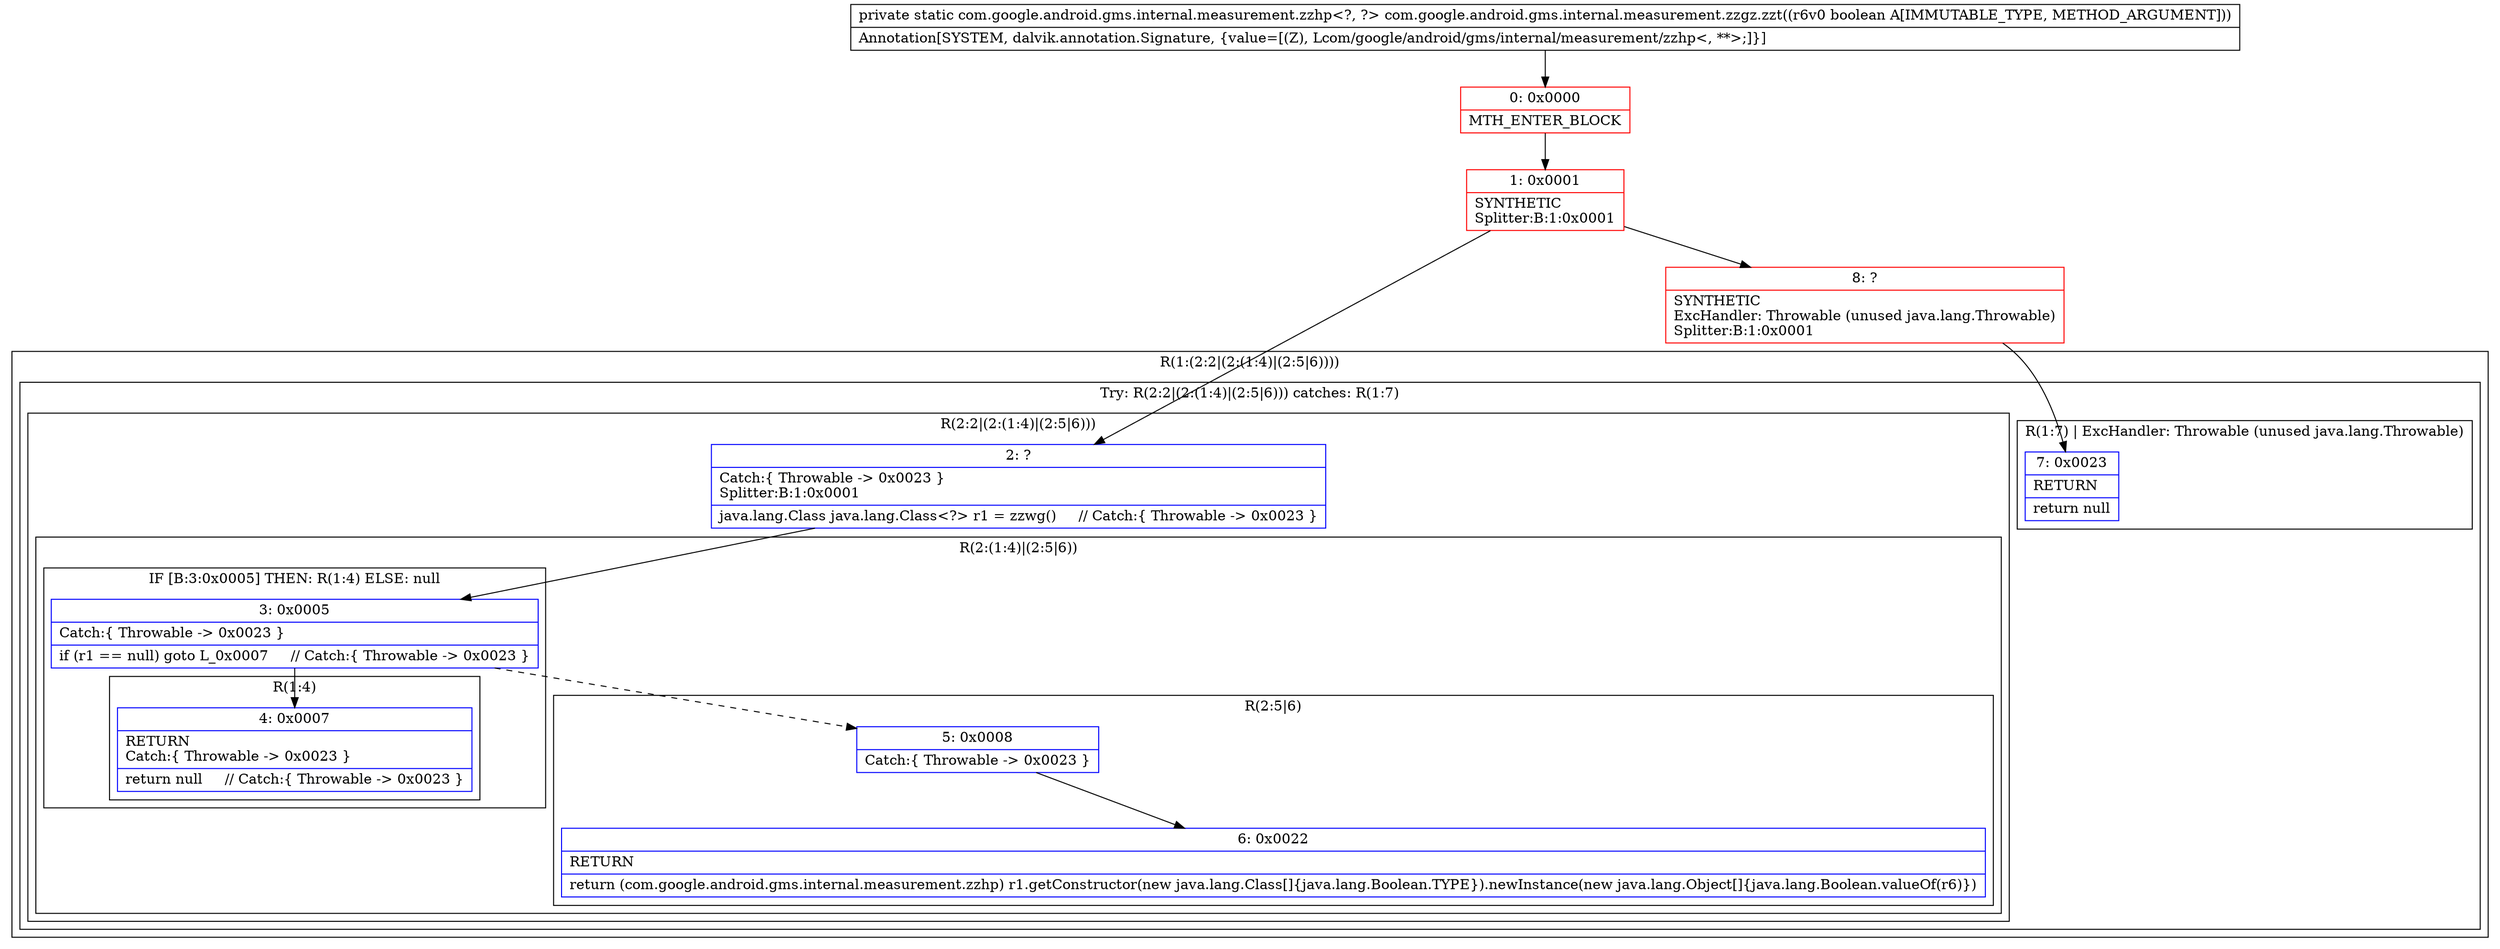 digraph "CFG forcom.google.android.gms.internal.measurement.zzgz.zzt(Z)Lcom\/google\/android\/gms\/internal\/measurement\/zzhp;" {
subgraph cluster_Region_1518946217 {
label = "R(1:(2:2|(2:(1:4)|(2:5|6))))";
node [shape=record,color=blue];
subgraph cluster_TryCatchRegion_599031754 {
label = "Try: R(2:2|(2:(1:4)|(2:5|6))) catches: R(1:7)";
node [shape=record,color=blue];
subgraph cluster_Region_1990058939 {
label = "R(2:2|(2:(1:4)|(2:5|6)))";
node [shape=record,color=blue];
Node_2 [shape=record,label="{2\:\ ?|Catch:\{ Throwable \-\> 0x0023 \}\lSplitter:B:1:0x0001\l|java.lang.Class java.lang.Class\<?\> r1 = zzwg()     \/\/ Catch:\{ Throwable \-\> 0x0023 \}\l}"];
subgraph cluster_Region_2098159593 {
label = "R(2:(1:4)|(2:5|6))";
node [shape=record,color=blue];
subgraph cluster_IfRegion_1065187206 {
label = "IF [B:3:0x0005] THEN: R(1:4) ELSE: null";
node [shape=record,color=blue];
Node_3 [shape=record,label="{3\:\ 0x0005|Catch:\{ Throwable \-\> 0x0023 \}\l|if (r1 == null) goto L_0x0007     \/\/ Catch:\{ Throwable \-\> 0x0023 \}\l}"];
subgraph cluster_Region_1761032971 {
label = "R(1:4)";
node [shape=record,color=blue];
Node_4 [shape=record,label="{4\:\ 0x0007|RETURN\lCatch:\{ Throwable \-\> 0x0023 \}\l|return null     \/\/ Catch:\{ Throwable \-\> 0x0023 \}\l}"];
}
}
subgraph cluster_Region_1718398341 {
label = "R(2:5|6)";
node [shape=record,color=blue];
Node_5 [shape=record,label="{5\:\ 0x0008|Catch:\{ Throwable \-\> 0x0023 \}\l}"];
Node_6 [shape=record,label="{6\:\ 0x0022|RETURN\l|return (com.google.android.gms.internal.measurement.zzhp) r1.getConstructor(new java.lang.Class[]\{java.lang.Boolean.TYPE\}).newInstance(new java.lang.Object[]\{java.lang.Boolean.valueOf(r6)\})\l}"];
}
}
}
subgraph cluster_Region_2018745779 {
label = "R(1:7) | ExcHandler: Throwable (unused java.lang.Throwable)\l";
node [shape=record,color=blue];
Node_7 [shape=record,label="{7\:\ 0x0023|RETURN\l|return null\l}"];
}
}
}
subgraph cluster_Region_2018745779 {
label = "R(1:7) | ExcHandler: Throwable (unused java.lang.Throwable)\l";
node [shape=record,color=blue];
Node_7 [shape=record,label="{7\:\ 0x0023|RETURN\l|return null\l}"];
}
Node_0 [shape=record,color=red,label="{0\:\ 0x0000|MTH_ENTER_BLOCK\l}"];
Node_1 [shape=record,color=red,label="{1\:\ 0x0001|SYNTHETIC\lSplitter:B:1:0x0001\l}"];
Node_8 [shape=record,color=red,label="{8\:\ ?|SYNTHETIC\lExcHandler: Throwable (unused java.lang.Throwable)\lSplitter:B:1:0x0001\l}"];
MethodNode[shape=record,label="{private static com.google.android.gms.internal.measurement.zzhp\<?, ?\> com.google.android.gms.internal.measurement.zzgz.zzt((r6v0 boolean A[IMMUTABLE_TYPE, METHOD_ARGUMENT]))  | Annotation[SYSTEM, dalvik.annotation.Signature, \{value=[(Z), Lcom\/google\/android\/gms\/internal\/measurement\/zzhp\<, **\>;]\}]\l}"];
MethodNode -> Node_0;
Node_2 -> Node_3;
Node_3 -> Node_4;
Node_3 -> Node_5[style=dashed];
Node_5 -> Node_6;
Node_0 -> Node_1;
Node_1 -> Node_2;
Node_1 -> Node_8;
Node_8 -> Node_7;
}

